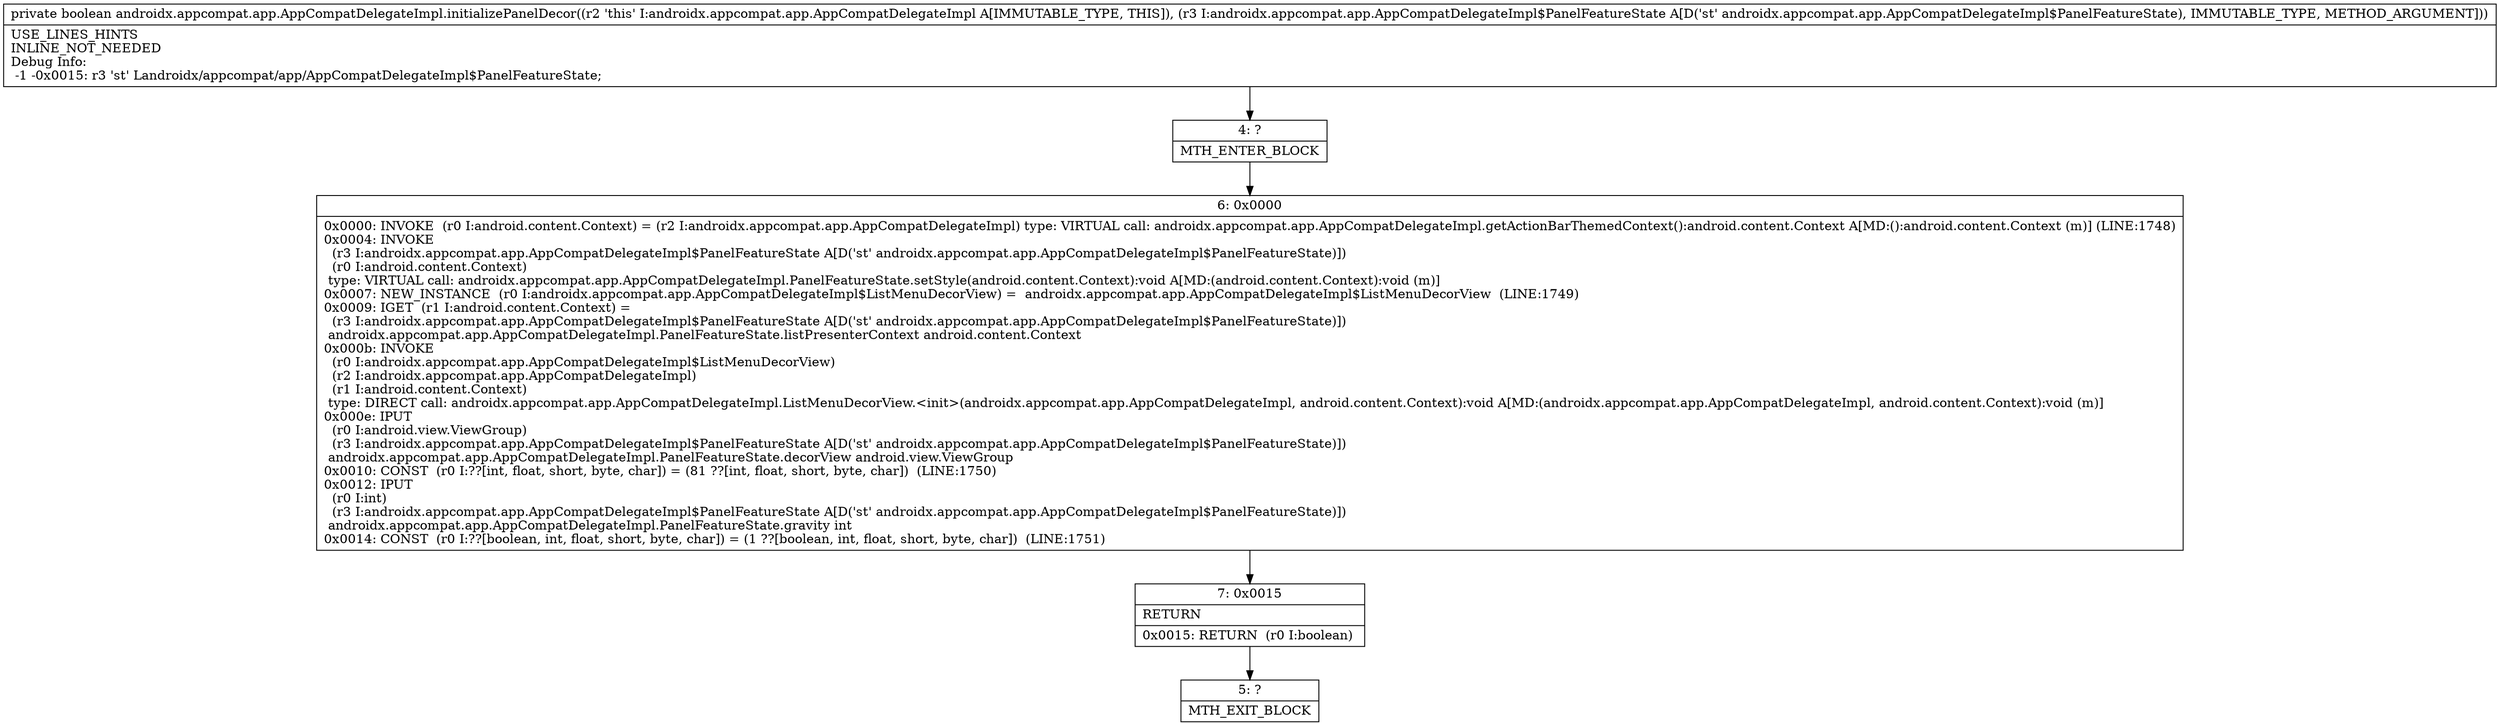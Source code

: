 digraph "CFG forandroidx.appcompat.app.AppCompatDelegateImpl.initializePanelDecor(Landroidx\/appcompat\/app\/AppCompatDelegateImpl$PanelFeatureState;)Z" {
Node_4 [shape=record,label="{4\:\ ?|MTH_ENTER_BLOCK\l}"];
Node_6 [shape=record,label="{6\:\ 0x0000|0x0000: INVOKE  (r0 I:android.content.Context) = (r2 I:androidx.appcompat.app.AppCompatDelegateImpl) type: VIRTUAL call: androidx.appcompat.app.AppCompatDelegateImpl.getActionBarThemedContext():android.content.Context A[MD:():android.content.Context (m)] (LINE:1748)\l0x0004: INVOKE  \l  (r3 I:androidx.appcompat.app.AppCompatDelegateImpl$PanelFeatureState A[D('st' androidx.appcompat.app.AppCompatDelegateImpl$PanelFeatureState)])\l  (r0 I:android.content.Context)\l type: VIRTUAL call: androidx.appcompat.app.AppCompatDelegateImpl.PanelFeatureState.setStyle(android.content.Context):void A[MD:(android.content.Context):void (m)]\l0x0007: NEW_INSTANCE  (r0 I:androidx.appcompat.app.AppCompatDelegateImpl$ListMenuDecorView) =  androidx.appcompat.app.AppCompatDelegateImpl$ListMenuDecorView  (LINE:1749)\l0x0009: IGET  (r1 I:android.content.Context) = \l  (r3 I:androidx.appcompat.app.AppCompatDelegateImpl$PanelFeatureState A[D('st' androidx.appcompat.app.AppCompatDelegateImpl$PanelFeatureState)])\l androidx.appcompat.app.AppCompatDelegateImpl.PanelFeatureState.listPresenterContext android.content.Context \l0x000b: INVOKE  \l  (r0 I:androidx.appcompat.app.AppCompatDelegateImpl$ListMenuDecorView)\l  (r2 I:androidx.appcompat.app.AppCompatDelegateImpl)\l  (r1 I:android.content.Context)\l type: DIRECT call: androidx.appcompat.app.AppCompatDelegateImpl.ListMenuDecorView.\<init\>(androidx.appcompat.app.AppCompatDelegateImpl, android.content.Context):void A[MD:(androidx.appcompat.app.AppCompatDelegateImpl, android.content.Context):void (m)]\l0x000e: IPUT  \l  (r0 I:android.view.ViewGroup)\l  (r3 I:androidx.appcompat.app.AppCompatDelegateImpl$PanelFeatureState A[D('st' androidx.appcompat.app.AppCompatDelegateImpl$PanelFeatureState)])\l androidx.appcompat.app.AppCompatDelegateImpl.PanelFeatureState.decorView android.view.ViewGroup \l0x0010: CONST  (r0 I:??[int, float, short, byte, char]) = (81 ??[int, float, short, byte, char])  (LINE:1750)\l0x0012: IPUT  \l  (r0 I:int)\l  (r3 I:androidx.appcompat.app.AppCompatDelegateImpl$PanelFeatureState A[D('st' androidx.appcompat.app.AppCompatDelegateImpl$PanelFeatureState)])\l androidx.appcompat.app.AppCompatDelegateImpl.PanelFeatureState.gravity int \l0x0014: CONST  (r0 I:??[boolean, int, float, short, byte, char]) = (1 ??[boolean, int, float, short, byte, char])  (LINE:1751)\l}"];
Node_7 [shape=record,label="{7\:\ 0x0015|RETURN\l|0x0015: RETURN  (r0 I:boolean) \l}"];
Node_5 [shape=record,label="{5\:\ ?|MTH_EXIT_BLOCK\l}"];
MethodNode[shape=record,label="{private boolean androidx.appcompat.app.AppCompatDelegateImpl.initializePanelDecor((r2 'this' I:androidx.appcompat.app.AppCompatDelegateImpl A[IMMUTABLE_TYPE, THIS]), (r3 I:androidx.appcompat.app.AppCompatDelegateImpl$PanelFeatureState A[D('st' androidx.appcompat.app.AppCompatDelegateImpl$PanelFeatureState), IMMUTABLE_TYPE, METHOD_ARGUMENT]))  | USE_LINES_HINTS\lINLINE_NOT_NEEDED\lDebug Info:\l  \-1 \-0x0015: r3 'st' Landroidx\/appcompat\/app\/AppCompatDelegateImpl$PanelFeatureState;\l}"];
MethodNode -> Node_4;Node_4 -> Node_6;
Node_6 -> Node_7;
Node_7 -> Node_5;
}

